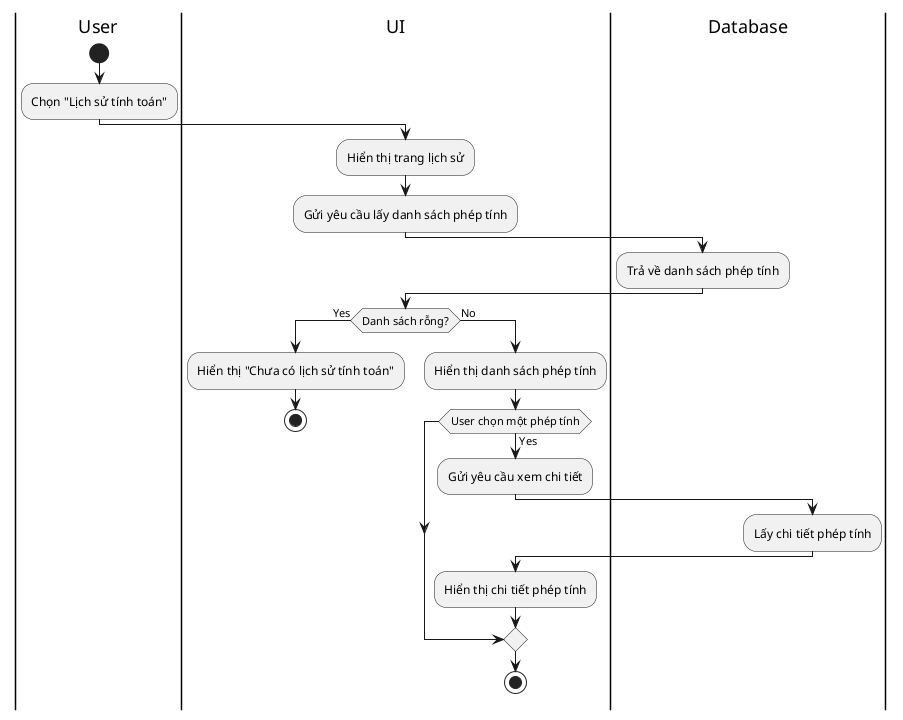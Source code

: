 @startuml
|User|
start
:Chọn "Lịch sử tính toán";

|UI|
:Hiển thị trang lịch sử;
:Gửi yêu cầu lấy danh sách phép tính;

|Database|
:Trả về danh sách phép tính;

|UI|
if (Danh sách rỗng?) then (Yes)
  :Hiển thị "Chưa có lịch sử tính toán";
  stop
else (No)
  :Hiển thị danh sách phép tính;
  if (User chọn một phép tính) then (Yes)
    :Gửi yêu cầu xem chi tiết;
    
    |Database|
    :Lấy chi tiết phép tính;
    
    |UI|
    :Hiển thị chi tiết phép tính;
  endif
  stop
endif
@enduml

